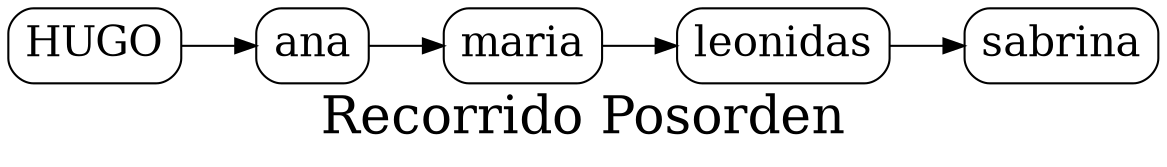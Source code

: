 digraph traversePosorder{
rankdir=LR;
node[style=rounded,shape=box,fontsize=20];
HUGO->ana->maria->leonidas->sabrina;
label="Recorrido Posorden";
fontsize=25;}